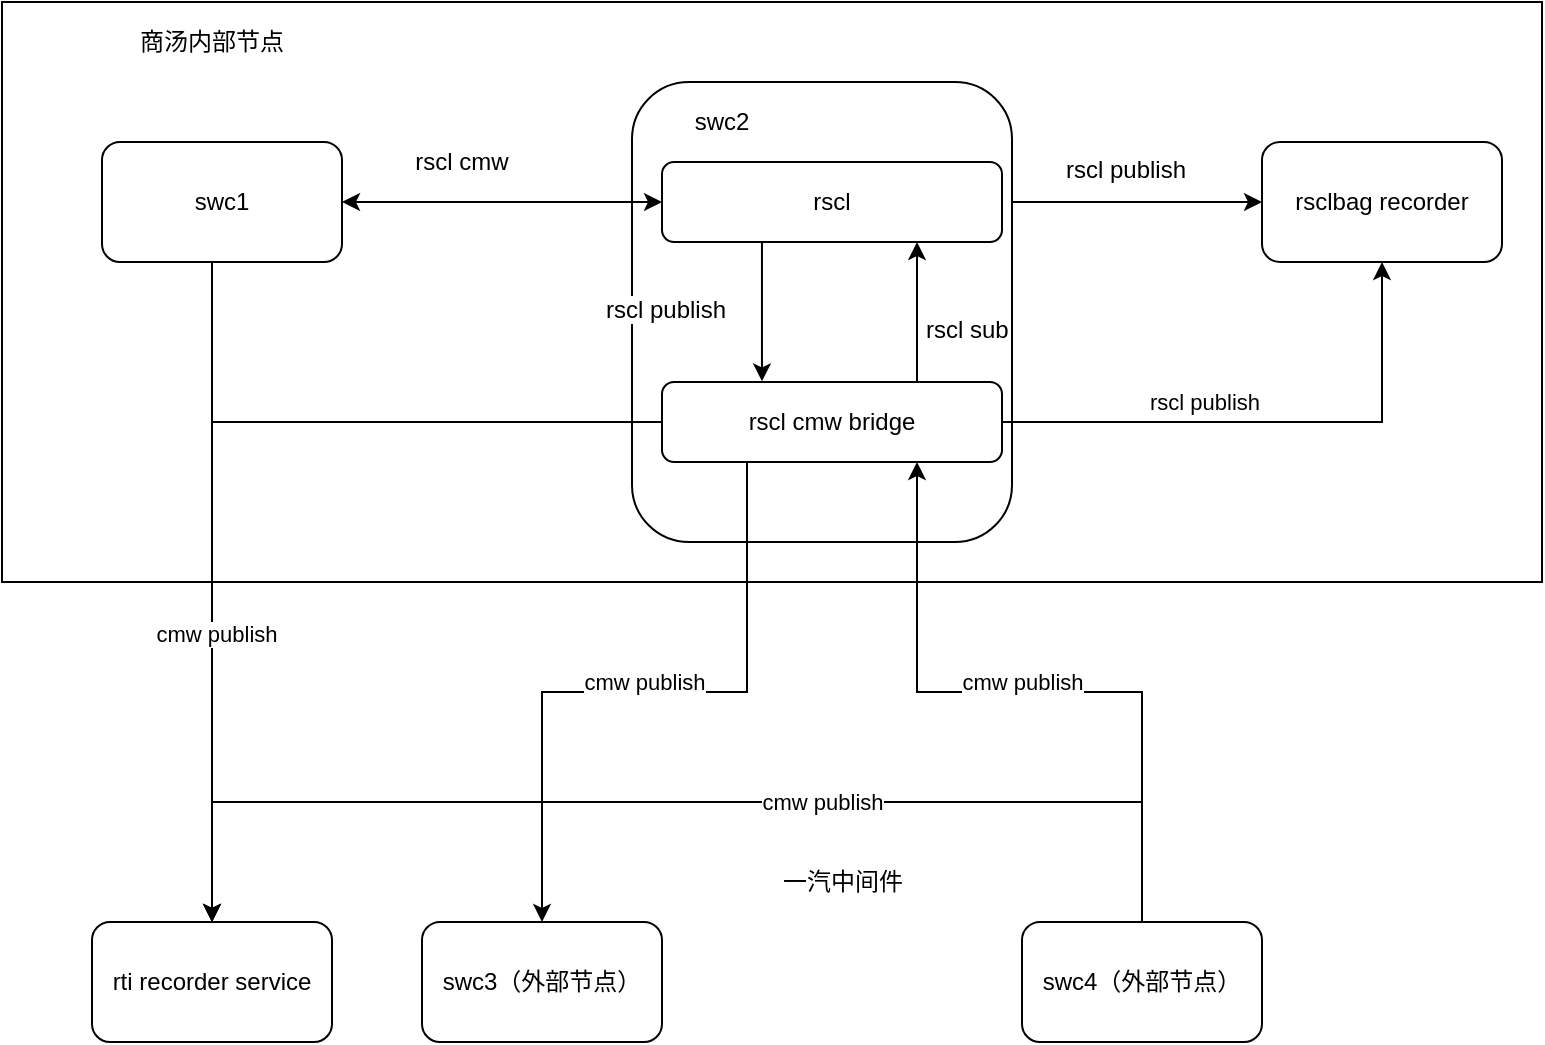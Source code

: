 <mxfile version="20.7.4" type="github">
  <diagram id="IS-EQXaSwE1AkLLHLazY" name="第 1 页">
    <mxGraphModel dx="1892" dy="656" grid="1" gridSize="10" guides="1" tooltips="1" connect="1" arrows="1" fold="1" page="1" pageScale="1" pageWidth="827" pageHeight="1169" math="0" shadow="0">
      <root>
        <mxCell id="0" />
        <mxCell id="1" parent="0" />
        <mxCell id="AVxJEl37-bX3SdUicqnA-2" value="" style="rounded=0;whiteSpace=wrap;html=1;" vertex="1" parent="1">
          <mxGeometry x="-130" y="90" width="770" height="290" as="geometry" />
        </mxCell>
        <mxCell id="AVxJEl37-bX3SdUicqnA-42" style="edgeStyle=orthogonalEdgeStyle;rounded=0;orthogonalLoop=1;jettySize=auto;html=1;exitX=0.5;exitY=1;exitDx=0;exitDy=0;entryX=0.5;entryY=0;entryDx=0;entryDy=0;" edge="1" parent="1" source="AVxJEl37-bX3SdUicqnA-3" target="AVxJEl37-bX3SdUicqnA-26">
          <mxGeometry relative="1" as="geometry">
            <Array as="points">
              <mxPoint x="-25" y="220" />
            </Array>
          </mxGeometry>
        </mxCell>
        <mxCell id="AVxJEl37-bX3SdUicqnA-3" value="swc1" style="rounded=1;whiteSpace=wrap;html=1;" vertex="1" parent="1">
          <mxGeometry x="-80" y="160" width="120" height="60" as="geometry" />
        </mxCell>
        <mxCell id="AVxJEl37-bX3SdUicqnA-4" style="edgeStyle=orthogonalEdgeStyle;rounded=0;orthogonalLoop=1;jettySize=auto;html=1;entryX=0;entryY=0.5;entryDx=0;entryDy=0;exitX=1;exitY=0.5;exitDx=0;exitDy=0;" edge="1" parent="1" source="AVxJEl37-bX3SdUicqnA-13" target="AVxJEl37-bX3SdUicqnA-8">
          <mxGeometry relative="1" as="geometry" />
        </mxCell>
        <mxCell id="AVxJEl37-bX3SdUicqnA-5" value="" style="rounded=1;whiteSpace=wrap;html=1;" vertex="1" parent="1">
          <mxGeometry x="185" y="130" width="190" height="230" as="geometry" />
        </mxCell>
        <mxCell id="AVxJEl37-bX3SdUicqnA-6" value="" style="endArrow=classic;startArrow=classic;html=1;exitX=1;exitY=0.5;exitDx=0;exitDy=0;" edge="1" parent="1" source="AVxJEl37-bX3SdUicqnA-3">
          <mxGeometry width="50" height="50" relative="1" as="geometry">
            <mxPoint x="-60" y="370" as="sourcePoint" />
            <mxPoint x="200" y="190" as="targetPoint" />
          </mxGeometry>
        </mxCell>
        <mxCell id="AVxJEl37-bX3SdUicqnA-7" value="rscl cmw" style="text;html=1;strokeColor=none;fillColor=none;align=center;verticalAlign=middle;whiteSpace=wrap;rounded=0;" vertex="1" parent="1">
          <mxGeometry x="60" y="160" width="80" height="20" as="geometry" />
        </mxCell>
        <mxCell id="AVxJEl37-bX3SdUicqnA-8" value="rsclbag recorder" style="rounded=1;whiteSpace=wrap;html=1;" vertex="1" parent="1">
          <mxGeometry x="500" y="160" width="120" height="60" as="geometry" />
        </mxCell>
        <mxCell id="AVxJEl37-bX3SdUicqnA-9" value="swc3（外部节点）" style="rounded=1;whiteSpace=wrap;html=1;" vertex="1" parent="1">
          <mxGeometry x="80" y="550" width="120" height="60" as="geometry" />
        </mxCell>
        <mxCell id="AVxJEl37-bX3SdUicqnA-10" value="一汽中间件" style="text;html=1;align=center;verticalAlign=middle;resizable=0;points=[];autosize=1;strokeColor=none;" vertex="1" parent="1">
          <mxGeometry x="250" y="520" width="80" height="20" as="geometry" />
        </mxCell>
        <mxCell id="AVxJEl37-bX3SdUicqnA-11" value="商汤内部节点" style="text;html=1;strokeColor=none;fillColor=none;align=center;verticalAlign=middle;whiteSpace=wrap;rounded=0;" vertex="1" parent="1">
          <mxGeometry x="-90" y="100" width="130" height="20" as="geometry" />
        </mxCell>
        <mxCell id="AVxJEl37-bX3SdUicqnA-12" style="edgeStyle=orthogonalEdgeStyle;rounded=0;orthogonalLoop=1;jettySize=auto;html=1;entryX=0.294;entryY=-0.008;entryDx=0;entryDy=0;exitX=0.294;exitY=0.929;exitDx=0;exitDy=0;exitPerimeter=0;entryPerimeter=0;" edge="1" parent="1" source="AVxJEl37-bX3SdUicqnA-13" target="AVxJEl37-bX3SdUicqnA-15">
          <mxGeometry relative="1" as="geometry">
            <Array as="points" />
          </mxGeometry>
        </mxCell>
        <mxCell id="AVxJEl37-bX3SdUicqnA-13" value="rscl" style="rounded=1;whiteSpace=wrap;html=1;" vertex="1" parent="1">
          <mxGeometry x="200" y="170" width="170" height="40" as="geometry" />
        </mxCell>
        <mxCell id="AVxJEl37-bX3SdUicqnA-14" style="edgeStyle=orthogonalEdgeStyle;rounded=0;orthogonalLoop=1;jettySize=auto;html=1;exitX=0.25;exitY=1;exitDx=0;exitDy=0;" edge="1" parent="1" source="AVxJEl37-bX3SdUicqnA-15" target="AVxJEl37-bX3SdUicqnA-9">
          <mxGeometry relative="1" as="geometry" />
        </mxCell>
        <mxCell id="AVxJEl37-bX3SdUicqnA-32" value="cmw publish" style="edgeLabel;html=1;align=center;verticalAlign=middle;resizable=0;points=[];" vertex="1" connectable="0" parent="AVxJEl37-bX3SdUicqnA-14">
          <mxGeometry x="0.053" y="8" relative="1" as="geometry">
            <mxPoint x="8" y="-13" as="offset" />
          </mxGeometry>
        </mxCell>
        <mxCell id="AVxJEl37-bX3SdUicqnA-24" style="edgeStyle=orthogonalEdgeStyle;rounded=0;orthogonalLoop=1;jettySize=auto;html=1;entryX=0.5;entryY=0;entryDx=0;entryDy=0;" edge="1" parent="1" source="AVxJEl37-bX3SdUicqnA-15" target="AVxJEl37-bX3SdUicqnA-26">
          <mxGeometry relative="1" as="geometry">
            <mxPoint x="-20" y="550" as="targetPoint" />
            <Array as="points">
              <mxPoint x="-25" y="300" />
            </Array>
          </mxGeometry>
        </mxCell>
        <mxCell id="AVxJEl37-bX3SdUicqnA-27" value="cmw publish" style="edgeLabel;html=1;align=center;verticalAlign=middle;resizable=0;points=[];" vertex="1" connectable="0" parent="AVxJEl37-bX3SdUicqnA-24">
          <mxGeometry x="0.392" y="2" relative="1" as="geometry">
            <mxPoint as="offset" />
          </mxGeometry>
        </mxCell>
        <mxCell id="AVxJEl37-bX3SdUicqnA-31" style="edgeStyle=orthogonalEdgeStyle;rounded=0;orthogonalLoop=1;jettySize=auto;html=1;exitX=0.75;exitY=0;exitDx=0;exitDy=0;entryX=0.75;entryY=1;entryDx=0;entryDy=0;" edge="1" parent="1" source="AVxJEl37-bX3SdUicqnA-15" target="AVxJEl37-bX3SdUicqnA-13">
          <mxGeometry relative="1" as="geometry" />
        </mxCell>
        <mxCell id="AVxJEl37-bX3SdUicqnA-39" style="edgeStyle=orthogonalEdgeStyle;rounded=0;orthogonalLoop=1;jettySize=auto;html=1;exitX=1;exitY=0.5;exitDx=0;exitDy=0;entryX=0.5;entryY=1;entryDx=0;entryDy=0;" edge="1" parent="1" source="AVxJEl37-bX3SdUicqnA-15" target="AVxJEl37-bX3SdUicqnA-8">
          <mxGeometry relative="1" as="geometry" />
        </mxCell>
        <mxCell id="AVxJEl37-bX3SdUicqnA-40" value="rscl publish" style="edgeLabel;html=1;align=center;verticalAlign=middle;resizable=0;points=[];" vertex="1" connectable="0" parent="AVxJEl37-bX3SdUicqnA-39">
          <mxGeometry x="-0.056" relative="1" as="geometry">
            <mxPoint x="-27" y="-10" as="offset" />
          </mxGeometry>
        </mxCell>
        <mxCell id="AVxJEl37-bX3SdUicqnA-15" value="rscl cmw bridge" style="rounded=1;whiteSpace=wrap;html=1;" vertex="1" parent="1">
          <mxGeometry x="200" y="280" width="170" height="40" as="geometry" />
        </mxCell>
        <mxCell id="AVxJEl37-bX3SdUicqnA-16" value="swc2" style="text;html=1;strokeColor=none;fillColor=none;align=center;verticalAlign=middle;whiteSpace=wrap;rounded=0;" vertex="1" parent="1">
          <mxGeometry x="210" y="140" width="40" height="20" as="geometry" />
        </mxCell>
        <mxCell id="AVxJEl37-bX3SdUicqnA-17" value="&lt;span style=&quot;color: rgb(0 , 0 , 0) ; font-family: &amp;#34;helvetica&amp;#34; ; font-size: 12px ; font-style: normal ; font-weight: 400 ; letter-spacing: normal ; text-align: center ; text-indent: 0px ; text-transform: none ; word-spacing: 0px ; background-color: rgb(255 , 255 , 255) ; display: inline ; float: none&quot;&gt;rscl publish&lt;/span&gt;" style="text;whiteSpace=wrap;html=1;" vertex="1" parent="1">
          <mxGeometry x="170" y="230" width="80" height="30" as="geometry" />
        </mxCell>
        <mxCell id="AVxJEl37-bX3SdUicqnA-18" value="&lt;span style=&quot;color: rgb(0 , 0 , 0) ; font-family: &amp;#34;helvetica&amp;#34; ; font-size: 12px ; font-style: normal ; font-weight: 400 ; letter-spacing: normal ; text-align: center ; text-indent: 0px ; text-transform: none ; word-spacing: 0px ; background-color: rgb(255 , 255 , 255) ; display: inline ; float: none&quot;&gt;rscl publish&lt;/span&gt;" style="text;whiteSpace=wrap;html=1;" vertex="1" parent="1">
          <mxGeometry x="400" y="160" width="80" height="30" as="geometry" />
        </mxCell>
        <mxCell id="AVxJEl37-bX3SdUicqnA-26" value="rti recorder service" style="rounded=1;whiteSpace=wrap;html=1;" vertex="1" parent="1">
          <mxGeometry x="-85" y="550" width="120" height="60" as="geometry" />
        </mxCell>
        <mxCell id="AVxJEl37-bX3SdUicqnA-30" value="&lt;span style=&quot;color: rgb(0 , 0 , 0) ; font-family: &amp;quot;helvetica&amp;quot; ; font-size: 12px ; font-style: normal ; font-weight: 400 ; letter-spacing: normal ; text-align: center ; text-indent: 0px ; text-transform: none ; word-spacing: 0px ; background-color: rgb(255 , 255 , 255) ; display: inline ; float: none&quot;&gt;rscl sub&lt;/span&gt;" style="text;whiteSpace=wrap;html=1;" vertex="1" parent="1">
          <mxGeometry x="330" y="240" width="84" height="30" as="geometry" />
        </mxCell>
        <mxCell id="AVxJEl37-bX3SdUicqnA-34" style="edgeStyle=orthogonalEdgeStyle;rounded=0;orthogonalLoop=1;jettySize=auto;html=1;exitX=0.5;exitY=0;exitDx=0;exitDy=0;entryX=0.75;entryY=1;entryDx=0;entryDy=0;" edge="1" parent="1" source="AVxJEl37-bX3SdUicqnA-33" target="AVxJEl37-bX3SdUicqnA-15">
          <mxGeometry relative="1" as="geometry" />
        </mxCell>
        <mxCell id="AVxJEl37-bX3SdUicqnA-35" value="cmw publish" style="edgeLabel;html=1;align=center;verticalAlign=middle;resizable=0;points=[];" vertex="1" connectable="0" parent="AVxJEl37-bX3SdUicqnA-34">
          <mxGeometry x="-0.531" y="-2" relative="1" as="geometry">
            <mxPoint x="-62" y="-40" as="offset" />
          </mxGeometry>
        </mxCell>
        <mxCell id="AVxJEl37-bX3SdUicqnA-36" style="edgeStyle=orthogonalEdgeStyle;rounded=0;orthogonalLoop=1;jettySize=auto;html=1;exitX=0.5;exitY=0;exitDx=0;exitDy=0;entryX=0.5;entryY=0;entryDx=0;entryDy=0;" edge="1" parent="1" source="AVxJEl37-bX3SdUicqnA-33" target="AVxJEl37-bX3SdUicqnA-26">
          <mxGeometry relative="1" as="geometry">
            <Array as="points">
              <mxPoint x="440" y="490" />
              <mxPoint x="-25" y="490" />
            </Array>
          </mxGeometry>
        </mxCell>
        <mxCell id="AVxJEl37-bX3SdUicqnA-37" value="cmw publish" style="edgeLabel;html=1;align=center;verticalAlign=middle;resizable=0;points=[];" vertex="1" connectable="0" parent="AVxJEl37-bX3SdUicqnA-36">
          <mxGeometry x="-0.319" y="-7" relative="1" as="geometry">
            <mxPoint x="-21" y="7" as="offset" />
          </mxGeometry>
        </mxCell>
        <mxCell id="AVxJEl37-bX3SdUicqnA-33" value="swc4（外部节点）" style="rounded=1;whiteSpace=wrap;html=1;" vertex="1" parent="1">
          <mxGeometry x="380" y="550" width="120" height="60" as="geometry" />
        </mxCell>
      </root>
    </mxGraphModel>
  </diagram>
</mxfile>
